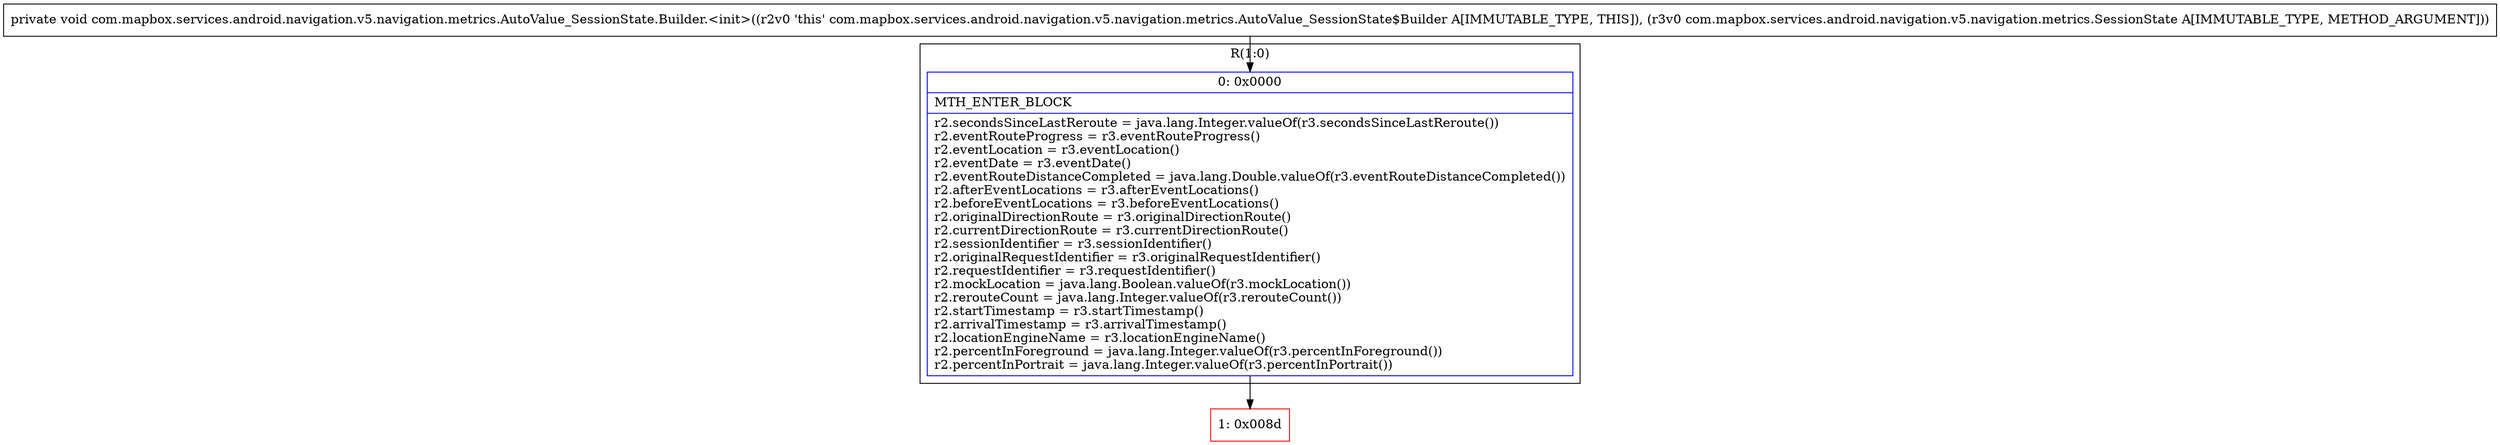 digraph "CFG forcom.mapbox.services.android.navigation.v5.navigation.metrics.AutoValue_SessionState.Builder.\<init\>(Lcom\/mapbox\/services\/android\/navigation\/v5\/navigation\/metrics\/SessionState;)V" {
subgraph cluster_Region_616004432 {
label = "R(1:0)";
node [shape=record,color=blue];
Node_0 [shape=record,label="{0\:\ 0x0000|MTH_ENTER_BLOCK\l|r2.secondsSinceLastReroute = java.lang.Integer.valueOf(r3.secondsSinceLastReroute())\lr2.eventRouteProgress = r3.eventRouteProgress()\lr2.eventLocation = r3.eventLocation()\lr2.eventDate = r3.eventDate()\lr2.eventRouteDistanceCompleted = java.lang.Double.valueOf(r3.eventRouteDistanceCompleted())\lr2.afterEventLocations = r3.afterEventLocations()\lr2.beforeEventLocations = r3.beforeEventLocations()\lr2.originalDirectionRoute = r3.originalDirectionRoute()\lr2.currentDirectionRoute = r3.currentDirectionRoute()\lr2.sessionIdentifier = r3.sessionIdentifier()\lr2.originalRequestIdentifier = r3.originalRequestIdentifier()\lr2.requestIdentifier = r3.requestIdentifier()\lr2.mockLocation = java.lang.Boolean.valueOf(r3.mockLocation())\lr2.rerouteCount = java.lang.Integer.valueOf(r3.rerouteCount())\lr2.startTimestamp = r3.startTimestamp()\lr2.arrivalTimestamp = r3.arrivalTimestamp()\lr2.locationEngineName = r3.locationEngineName()\lr2.percentInForeground = java.lang.Integer.valueOf(r3.percentInForeground())\lr2.percentInPortrait = java.lang.Integer.valueOf(r3.percentInPortrait())\l}"];
}
Node_1 [shape=record,color=red,label="{1\:\ 0x008d}"];
MethodNode[shape=record,label="{private void com.mapbox.services.android.navigation.v5.navigation.metrics.AutoValue_SessionState.Builder.\<init\>((r2v0 'this' com.mapbox.services.android.navigation.v5.navigation.metrics.AutoValue_SessionState$Builder A[IMMUTABLE_TYPE, THIS]), (r3v0 com.mapbox.services.android.navigation.v5.navigation.metrics.SessionState A[IMMUTABLE_TYPE, METHOD_ARGUMENT])) }"];
MethodNode -> Node_0;
Node_0 -> Node_1;
}

